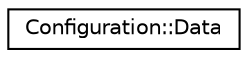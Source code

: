 digraph "Graphical Class Hierarchy"
{
  edge [fontname="Helvetica",fontsize="10",labelfontname="Helvetica",labelfontsize="10"];
  node [fontname="Helvetica",fontsize="10",shape=record];
  rankdir="LR";
  Node0 [label="Configuration::Data",height=0.2,width=0.4,color="black", fillcolor="white", style="filled",URL="$classConfiguration_1_1Data.html",tooltip="Stores configuration data, which can be looked up like a std::map. "];
}

